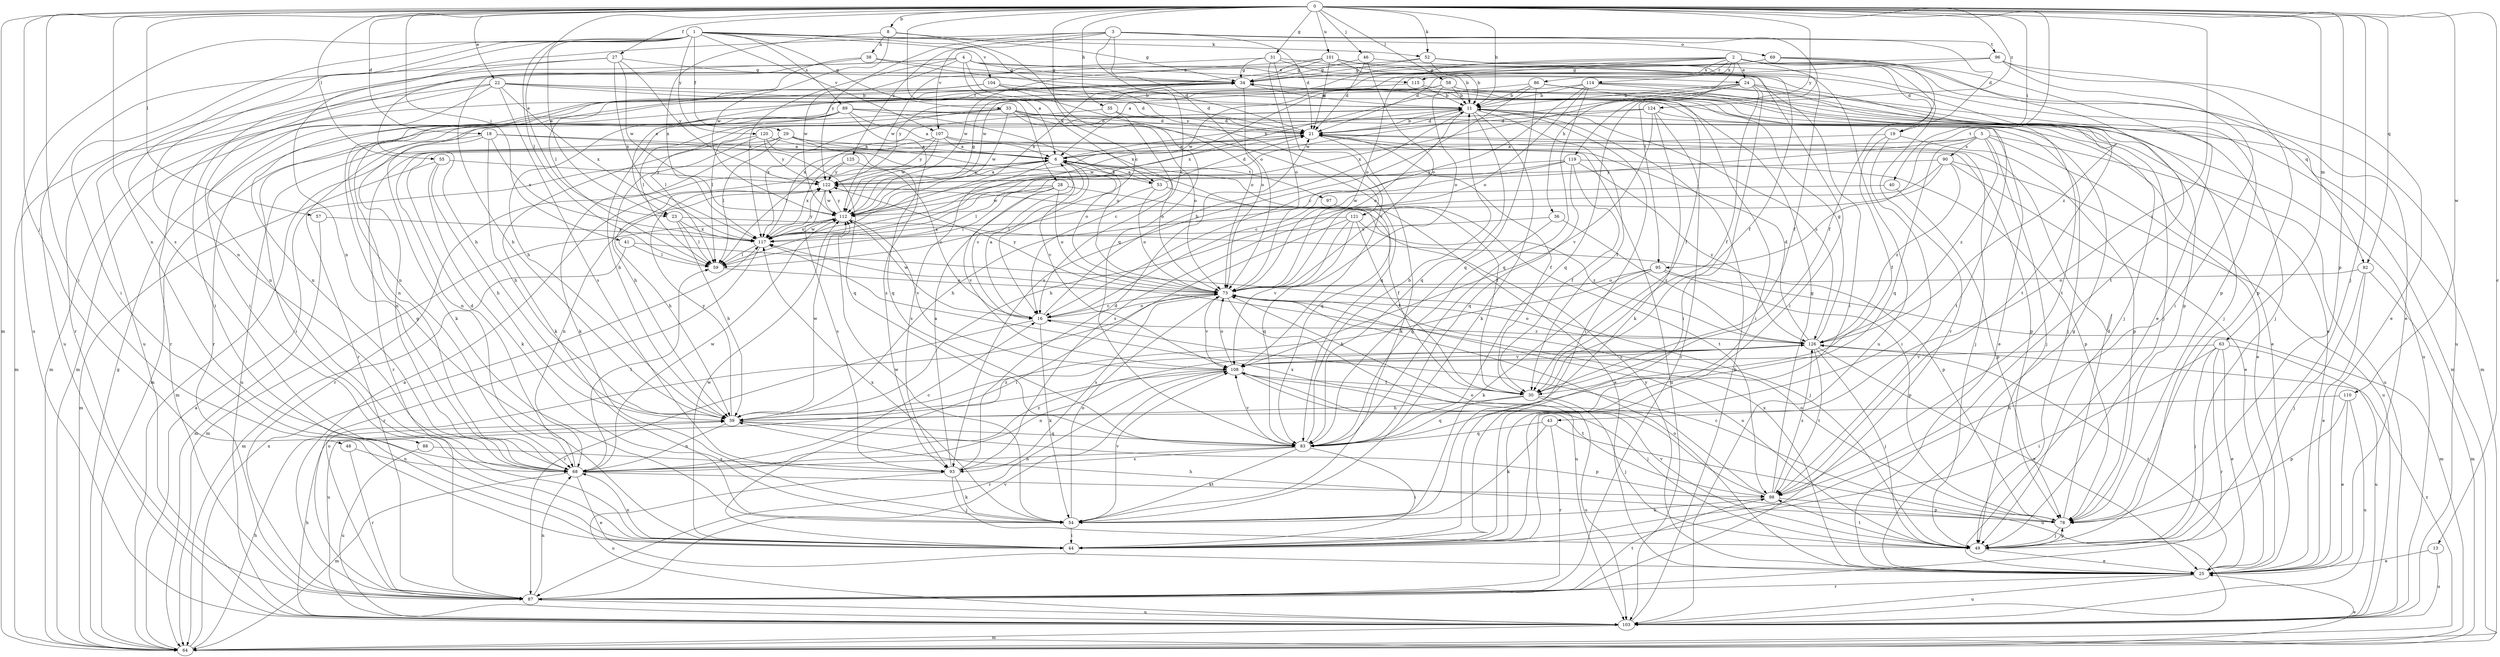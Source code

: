 strict digraph  {
0;
1;
2;
3;
4;
5;
6;
8;
11;
13;
16;
18;
19;
21;
22;
23;
24;
25;
27;
28;
29;
30;
31;
33;
34;
35;
36;
38;
39;
40;
41;
43;
44;
46;
48;
49;
52;
53;
54;
55;
57;
58;
59;
63;
64;
68;
69;
73;
78;
82;
83;
86;
87;
88;
89;
90;
93;
95;
96;
97;
98;
101;
103;
104;
107;
108;
110;
112;
114;
115;
117;
119;
120;
121;
122;
124;
125;
126;
0 -> 8  [label=b];
0 -> 11  [label=b];
0 -> 13  [label=c];
0 -> 16  [label=c];
0 -> 18  [label=d];
0 -> 22  [label=e];
0 -> 23  [label=e];
0 -> 27  [label=f];
0 -> 28  [label=f];
0 -> 31  [label=g];
0 -> 35  [label=h];
0 -> 40  [label=i];
0 -> 41  [label=i];
0 -> 43  [label=i];
0 -> 44  [label=i];
0 -> 46  [label=j];
0 -> 48  [label=j];
0 -> 49  [label=j];
0 -> 52  [label=k];
0 -> 55  [label=l];
0 -> 57  [label=l];
0 -> 58  [label=l];
0 -> 63  [label=m];
0 -> 64  [label=m];
0 -> 68  [label=n];
0 -> 78  [label=p];
0 -> 82  [label=q];
0 -> 95  [label=t];
0 -> 101  [label=u];
0 -> 110  [label=w];
0 -> 119  [label=y];
0 -> 124  [label=z];
1 -> 23  [label=e];
1 -> 29  [label=f];
1 -> 33  [label=g];
1 -> 44  [label=i];
1 -> 52  [label=k];
1 -> 59  [label=l];
1 -> 68  [label=n];
1 -> 69  [label=o];
1 -> 88  [label=s];
1 -> 89  [label=s];
1 -> 103  [label=u];
1 -> 104  [label=v];
1 -> 107  [label=v];
1 -> 120  [label=y];
1 -> 121  [label=y];
2 -> 6  [label=a];
2 -> 19  [label=d];
2 -> 23  [label=e];
2 -> 24  [label=e];
2 -> 30  [label=f];
2 -> 36  [label=h];
2 -> 73  [label=o];
2 -> 82  [label=q];
2 -> 86  [label=r];
2 -> 87  [label=r];
2 -> 103  [label=u];
2 -> 112  [label=w];
2 -> 114  [label=x];
2 -> 115  [label=x];
3 -> 16  [label=c];
3 -> 19  [label=d];
3 -> 21  [label=d];
3 -> 68  [label=n];
3 -> 73  [label=o];
3 -> 95  [label=t];
3 -> 96  [label=t];
3 -> 107  [label=v];
3 -> 122  [label=y];
3 -> 125  [label=z];
4 -> 6  [label=a];
4 -> 24  [label=e];
4 -> 34  [label=g];
4 -> 44  [label=i];
4 -> 53  [label=k];
4 -> 87  [label=r];
4 -> 112  [label=w];
4 -> 115  [label=x];
4 -> 117  [label=x];
5 -> 16  [label=c];
5 -> 25  [label=e];
5 -> 49  [label=j];
5 -> 59  [label=l];
5 -> 83  [label=q];
5 -> 90  [label=s];
5 -> 103  [label=u];
5 -> 126  [label=z];
6 -> 11  [label=b];
6 -> 16  [label=c];
6 -> 30  [label=f];
6 -> 53  [label=k];
6 -> 83  [label=q];
6 -> 87  [label=r];
6 -> 93  [label=s];
6 -> 97  [label=t];
6 -> 122  [label=y];
8 -> 34  [label=g];
8 -> 38  [label=h];
8 -> 83  [label=q];
8 -> 112  [label=w];
8 -> 117  [label=x];
11 -> 21  [label=d];
11 -> 25  [label=e];
11 -> 30  [label=f];
11 -> 44  [label=i];
11 -> 54  [label=k];
11 -> 59  [label=l];
11 -> 73  [label=o];
11 -> 83  [label=q];
11 -> 87  [label=r];
11 -> 126  [label=z];
13 -> 25  [label=e];
13 -> 103  [label=u];
16 -> 6  [label=a];
16 -> 11  [label=b];
16 -> 54  [label=k];
16 -> 73  [label=o];
16 -> 87  [label=r];
16 -> 112  [label=w];
16 -> 126  [label=z];
18 -> 6  [label=a];
18 -> 39  [label=h];
18 -> 68  [label=n];
18 -> 83  [label=q];
18 -> 103  [label=u];
18 -> 117  [label=x];
19 -> 6  [label=a];
19 -> 30  [label=f];
19 -> 44  [label=i];
19 -> 78  [label=p];
21 -> 6  [label=a];
21 -> 11  [label=b];
21 -> 30  [label=f];
21 -> 49  [label=j];
21 -> 54  [label=k];
21 -> 87  [label=r];
21 -> 103  [label=u];
21 -> 112  [label=w];
22 -> 11  [label=b];
22 -> 21  [label=d];
22 -> 49  [label=j];
22 -> 64  [label=m];
22 -> 68  [label=n];
22 -> 87  [label=r];
22 -> 93  [label=s];
22 -> 117  [label=x];
23 -> 39  [label=h];
23 -> 59  [label=l];
23 -> 78  [label=p];
23 -> 117  [label=x];
24 -> 11  [label=b];
24 -> 30  [label=f];
24 -> 44  [label=i];
24 -> 49  [label=j];
24 -> 83  [label=q];
24 -> 98  [label=t];
24 -> 112  [label=w];
24 -> 117  [label=x];
25 -> 34  [label=g];
25 -> 73  [label=o];
25 -> 87  [label=r];
25 -> 103  [label=u];
25 -> 117  [label=x];
25 -> 122  [label=y];
25 -> 126  [label=z];
27 -> 34  [label=g];
27 -> 44  [label=i];
27 -> 103  [label=u];
27 -> 112  [label=w];
27 -> 117  [label=x];
27 -> 122  [label=y];
28 -> 30  [label=f];
28 -> 59  [label=l];
28 -> 68  [label=n];
28 -> 73  [label=o];
28 -> 108  [label=v];
28 -> 112  [label=w];
29 -> 6  [label=a];
29 -> 54  [label=k];
29 -> 59  [label=l];
29 -> 64  [label=m];
29 -> 73  [label=o];
29 -> 108  [label=v];
30 -> 39  [label=h];
30 -> 49  [label=j];
30 -> 83  [label=q];
30 -> 103  [label=u];
31 -> 34  [label=g];
31 -> 39  [label=h];
31 -> 44  [label=i];
31 -> 73  [label=o];
31 -> 108  [label=v];
31 -> 126  [label=z];
33 -> 21  [label=d];
33 -> 25  [label=e];
33 -> 39  [label=h];
33 -> 64  [label=m];
33 -> 73  [label=o];
33 -> 83  [label=q];
33 -> 112  [label=w];
33 -> 117  [label=x];
34 -> 11  [label=b];
34 -> 30  [label=f];
34 -> 64  [label=m];
34 -> 73  [label=o];
34 -> 87  [label=r];
35 -> 16  [label=c];
35 -> 21  [label=d];
35 -> 117  [label=x];
36 -> 83  [label=q];
36 -> 117  [label=x];
36 -> 126  [label=z];
38 -> 21  [label=d];
38 -> 34  [label=g];
38 -> 39  [label=h];
38 -> 59  [label=l];
39 -> 68  [label=n];
39 -> 78  [label=p];
39 -> 83  [label=q];
39 -> 112  [label=w];
39 -> 122  [label=y];
39 -> 126  [label=z];
40 -> 78  [label=p];
40 -> 112  [label=w];
41 -> 49  [label=j];
41 -> 59  [label=l];
41 -> 64  [label=m];
43 -> 54  [label=k];
43 -> 83  [label=q];
43 -> 87  [label=r];
43 -> 103  [label=u];
44 -> 34  [label=g];
44 -> 68  [label=n];
44 -> 112  [label=w];
46 -> 21  [label=d];
46 -> 25  [label=e];
46 -> 34  [label=g];
46 -> 73  [label=o];
48 -> 68  [label=n];
48 -> 87  [label=r];
49 -> 25  [label=e];
49 -> 73  [label=o];
49 -> 78  [label=p];
49 -> 98  [label=t];
49 -> 108  [label=v];
52 -> 11  [label=b];
52 -> 30  [label=f];
52 -> 34  [label=g];
52 -> 103  [label=u];
52 -> 112  [label=w];
53 -> 6  [label=a];
53 -> 21  [label=d];
53 -> 25  [label=e];
53 -> 59  [label=l];
53 -> 73  [label=o];
54 -> 44  [label=i];
54 -> 73  [label=o];
54 -> 108  [label=v];
54 -> 112  [label=w];
54 -> 117  [label=x];
55 -> 39  [label=h];
55 -> 54  [label=k];
55 -> 64  [label=m];
55 -> 122  [label=y];
57 -> 64  [label=m];
57 -> 117  [label=x];
58 -> 11  [label=b];
58 -> 25  [label=e];
58 -> 64  [label=m];
58 -> 68  [label=n];
58 -> 73  [label=o];
58 -> 103  [label=u];
58 -> 112  [label=w];
58 -> 117  [label=x];
59 -> 73  [label=o];
63 -> 25  [label=e];
63 -> 44  [label=i];
63 -> 49  [label=j];
63 -> 87  [label=r];
63 -> 103  [label=u];
63 -> 108  [label=v];
64 -> 6  [label=a];
64 -> 25  [label=e];
64 -> 34  [label=g];
64 -> 39  [label=h];
64 -> 117  [label=x];
64 -> 126  [label=z];
68 -> 16  [label=c];
68 -> 21  [label=d];
68 -> 25  [label=e];
68 -> 59  [label=l];
68 -> 64  [label=m];
68 -> 98  [label=t];
68 -> 112  [label=w];
68 -> 126  [label=z];
69 -> 25  [label=e];
69 -> 30  [label=f];
69 -> 34  [label=g];
69 -> 98  [label=t];
69 -> 103  [label=u];
73 -> 16  [label=c];
73 -> 93  [label=s];
73 -> 103  [label=u];
73 -> 108  [label=v];
73 -> 122  [label=y];
78 -> 16  [label=c];
78 -> 21  [label=d];
78 -> 39  [label=h];
78 -> 49  [label=j];
78 -> 73  [label=o];
82 -> 25  [label=e];
82 -> 49  [label=j];
82 -> 64  [label=m];
82 -> 73  [label=o];
83 -> 11  [label=b];
83 -> 44  [label=i];
83 -> 54  [label=k];
83 -> 68  [label=n];
83 -> 93  [label=s];
83 -> 108  [label=v];
86 -> 11  [label=b];
86 -> 44  [label=i];
86 -> 83  [label=q];
86 -> 93  [label=s];
86 -> 98  [label=t];
86 -> 117  [label=x];
87 -> 6  [label=a];
87 -> 68  [label=n];
87 -> 73  [label=o];
87 -> 98  [label=t];
87 -> 103  [label=u];
87 -> 108  [label=v];
88 -> 93  [label=s];
88 -> 103  [label=u];
89 -> 6  [label=a];
89 -> 21  [label=d];
89 -> 44  [label=i];
89 -> 49  [label=j];
89 -> 54  [label=k];
89 -> 59  [label=l];
89 -> 68  [label=n];
89 -> 73  [label=o];
89 -> 93  [label=s];
90 -> 25  [label=e];
90 -> 39  [label=h];
90 -> 93  [label=s];
90 -> 103  [label=u];
90 -> 122  [label=y];
90 -> 126  [label=z];
93 -> 6  [label=a];
93 -> 21  [label=d];
93 -> 49  [label=j];
93 -> 54  [label=k];
93 -> 103  [label=u];
95 -> 39  [label=h];
95 -> 54  [label=k];
95 -> 64  [label=m];
95 -> 73  [label=o];
95 -> 78  [label=p];
96 -> 21  [label=d];
96 -> 25  [label=e];
96 -> 34  [label=g];
96 -> 44  [label=i];
96 -> 78  [label=p];
97 -> 98  [label=t];
98 -> 34  [label=g];
98 -> 54  [label=k];
98 -> 73  [label=o];
98 -> 78  [label=p];
98 -> 117  [label=x];
98 -> 126  [label=z];
101 -> 11  [label=b];
101 -> 21  [label=d];
101 -> 34  [label=g];
101 -> 44  [label=i];
101 -> 78  [label=p];
101 -> 112  [label=w];
101 -> 117  [label=x];
103 -> 11  [label=b];
103 -> 39  [label=h];
103 -> 64  [label=m];
104 -> 11  [label=b];
104 -> 21  [label=d];
104 -> 64  [label=m];
104 -> 68  [label=n];
104 -> 73  [label=o];
107 -> 6  [label=a];
107 -> 68  [label=n];
107 -> 73  [label=o];
107 -> 78  [label=p];
107 -> 112  [label=w];
107 -> 122  [label=y];
108 -> 30  [label=f];
108 -> 49  [label=j];
108 -> 68  [label=n];
108 -> 73  [label=o];
108 -> 87  [label=r];
108 -> 98  [label=t];
108 -> 103  [label=u];
108 -> 126  [label=z];
110 -> 25  [label=e];
110 -> 39  [label=h];
110 -> 78  [label=p];
110 -> 103  [label=u];
112 -> 34  [label=g];
112 -> 64  [label=m];
112 -> 108  [label=v];
112 -> 117  [label=x];
112 -> 122  [label=y];
114 -> 11  [label=b];
114 -> 16  [label=c];
114 -> 49  [label=j];
114 -> 64  [label=m];
114 -> 73  [label=o];
114 -> 78  [label=p];
114 -> 83  [label=q];
114 -> 122  [label=y];
115 -> 11  [label=b];
115 -> 39  [label=h];
115 -> 49  [label=j];
117 -> 59  [label=l];
117 -> 87  [label=r];
117 -> 112  [label=w];
117 -> 122  [label=y];
119 -> 30  [label=f];
119 -> 39  [label=h];
119 -> 59  [label=l];
119 -> 78  [label=p];
119 -> 83  [label=q];
119 -> 122  [label=y];
119 -> 126  [label=z];
120 -> 6  [label=a];
120 -> 39  [label=h];
120 -> 54  [label=k];
120 -> 83  [label=q];
120 -> 122  [label=y];
121 -> 30  [label=f];
121 -> 44  [label=i];
121 -> 83  [label=q];
121 -> 108  [label=v];
121 -> 117  [label=x];
121 -> 126  [label=z];
122 -> 6  [label=a];
122 -> 39  [label=h];
122 -> 93  [label=s];
122 -> 112  [label=w];
124 -> 21  [label=d];
124 -> 54  [label=k];
124 -> 59  [label=l];
124 -> 87  [label=r];
124 -> 98  [label=t];
124 -> 108  [label=v];
125 -> 16  [label=c];
125 -> 117  [label=x];
125 -> 122  [label=y];
126 -> 21  [label=d];
126 -> 25  [label=e];
126 -> 34  [label=g];
126 -> 49  [label=j];
126 -> 73  [label=o];
126 -> 98  [label=t];
126 -> 108  [label=v];
}
